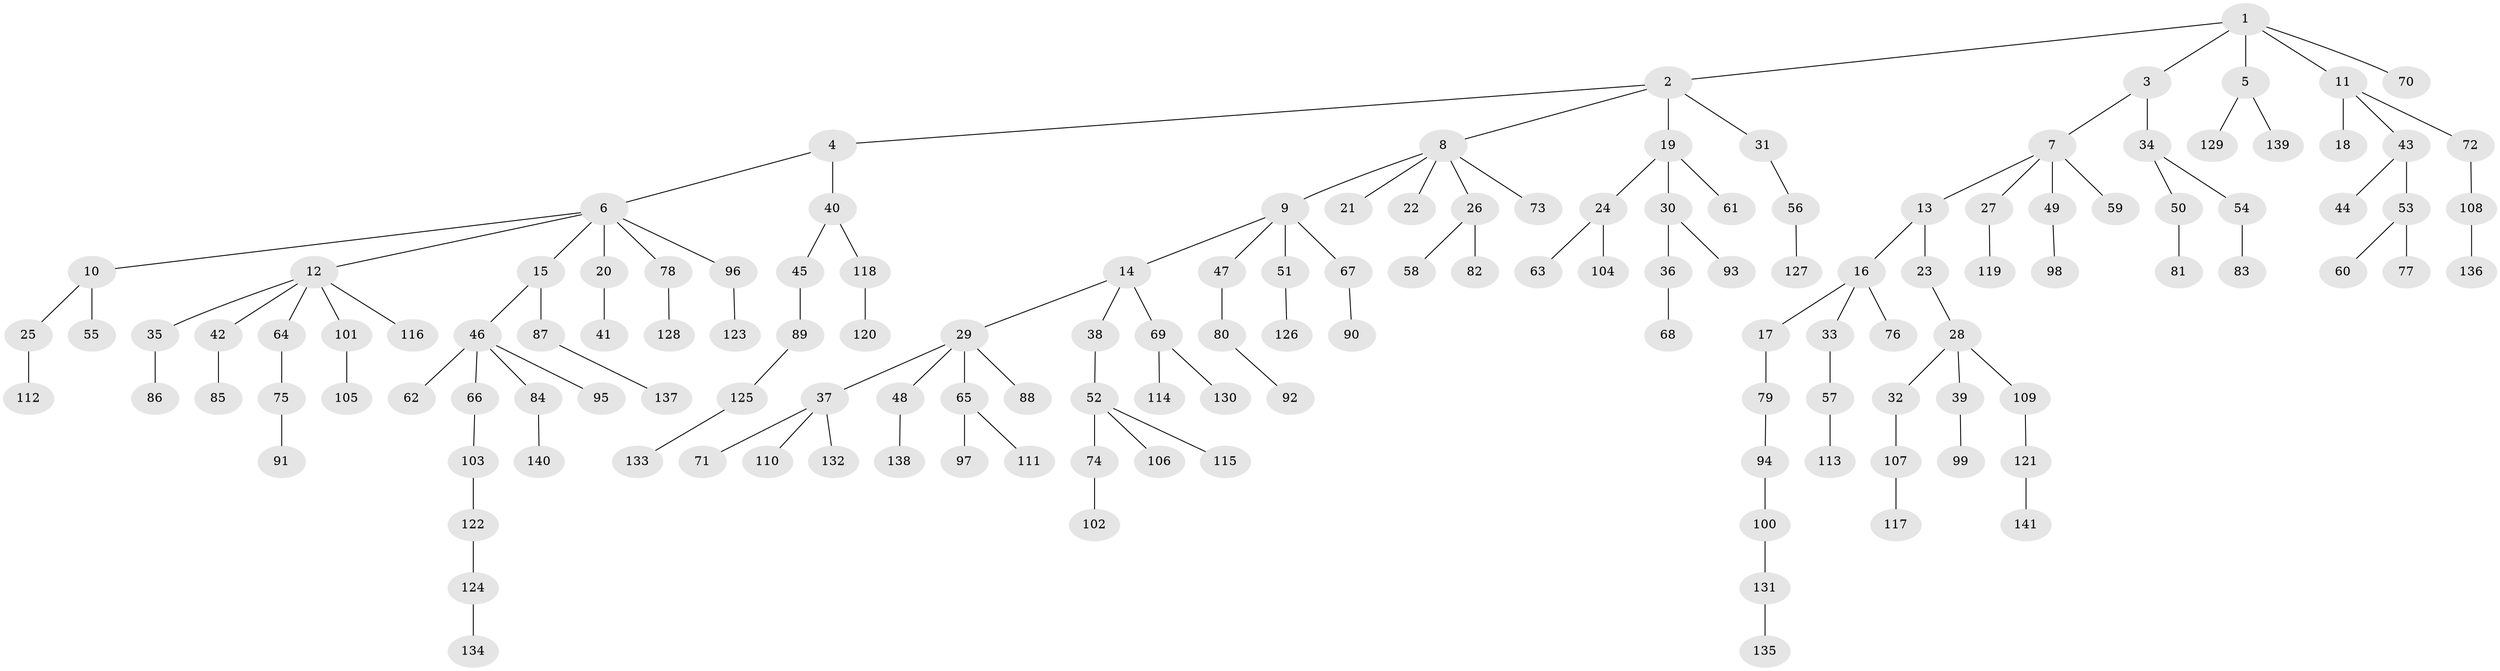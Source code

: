 // Generated by graph-tools (version 1.1) at 2025/11/02/27/25 16:11:28]
// undirected, 141 vertices, 140 edges
graph export_dot {
graph [start="1"]
  node [color=gray90,style=filled];
  1;
  2;
  3;
  4;
  5;
  6;
  7;
  8;
  9;
  10;
  11;
  12;
  13;
  14;
  15;
  16;
  17;
  18;
  19;
  20;
  21;
  22;
  23;
  24;
  25;
  26;
  27;
  28;
  29;
  30;
  31;
  32;
  33;
  34;
  35;
  36;
  37;
  38;
  39;
  40;
  41;
  42;
  43;
  44;
  45;
  46;
  47;
  48;
  49;
  50;
  51;
  52;
  53;
  54;
  55;
  56;
  57;
  58;
  59;
  60;
  61;
  62;
  63;
  64;
  65;
  66;
  67;
  68;
  69;
  70;
  71;
  72;
  73;
  74;
  75;
  76;
  77;
  78;
  79;
  80;
  81;
  82;
  83;
  84;
  85;
  86;
  87;
  88;
  89;
  90;
  91;
  92;
  93;
  94;
  95;
  96;
  97;
  98;
  99;
  100;
  101;
  102;
  103;
  104;
  105;
  106;
  107;
  108;
  109;
  110;
  111;
  112;
  113;
  114;
  115;
  116;
  117;
  118;
  119;
  120;
  121;
  122;
  123;
  124;
  125;
  126;
  127;
  128;
  129;
  130;
  131;
  132;
  133;
  134;
  135;
  136;
  137;
  138;
  139;
  140;
  141;
  1 -- 2;
  1 -- 3;
  1 -- 5;
  1 -- 11;
  1 -- 70;
  2 -- 4;
  2 -- 8;
  2 -- 19;
  2 -- 31;
  3 -- 7;
  3 -- 34;
  4 -- 6;
  4 -- 40;
  5 -- 129;
  5 -- 139;
  6 -- 10;
  6 -- 12;
  6 -- 15;
  6 -- 20;
  6 -- 78;
  6 -- 96;
  7 -- 13;
  7 -- 27;
  7 -- 49;
  7 -- 59;
  8 -- 9;
  8 -- 21;
  8 -- 22;
  8 -- 26;
  8 -- 73;
  9 -- 14;
  9 -- 47;
  9 -- 51;
  9 -- 67;
  10 -- 25;
  10 -- 55;
  11 -- 18;
  11 -- 43;
  11 -- 72;
  12 -- 35;
  12 -- 42;
  12 -- 64;
  12 -- 101;
  12 -- 116;
  13 -- 16;
  13 -- 23;
  14 -- 29;
  14 -- 38;
  14 -- 69;
  15 -- 46;
  15 -- 87;
  16 -- 17;
  16 -- 33;
  16 -- 76;
  17 -- 79;
  19 -- 24;
  19 -- 30;
  19 -- 61;
  20 -- 41;
  23 -- 28;
  24 -- 63;
  24 -- 104;
  25 -- 112;
  26 -- 58;
  26 -- 82;
  27 -- 119;
  28 -- 32;
  28 -- 39;
  28 -- 109;
  29 -- 37;
  29 -- 48;
  29 -- 65;
  29 -- 88;
  30 -- 36;
  30 -- 93;
  31 -- 56;
  32 -- 107;
  33 -- 57;
  34 -- 50;
  34 -- 54;
  35 -- 86;
  36 -- 68;
  37 -- 71;
  37 -- 110;
  37 -- 132;
  38 -- 52;
  39 -- 99;
  40 -- 45;
  40 -- 118;
  42 -- 85;
  43 -- 44;
  43 -- 53;
  45 -- 89;
  46 -- 62;
  46 -- 66;
  46 -- 84;
  46 -- 95;
  47 -- 80;
  48 -- 138;
  49 -- 98;
  50 -- 81;
  51 -- 126;
  52 -- 74;
  52 -- 106;
  52 -- 115;
  53 -- 60;
  53 -- 77;
  54 -- 83;
  56 -- 127;
  57 -- 113;
  64 -- 75;
  65 -- 97;
  65 -- 111;
  66 -- 103;
  67 -- 90;
  69 -- 114;
  69 -- 130;
  72 -- 108;
  74 -- 102;
  75 -- 91;
  78 -- 128;
  79 -- 94;
  80 -- 92;
  84 -- 140;
  87 -- 137;
  89 -- 125;
  94 -- 100;
  96 -- 123;
  100 -- 131;
  101 -- 105;
  103 -- 122;
  107 -- 117;
  108 -- 136;
  109 -- 121;
  118 -- 120;
  121 -- 141;
  122 -- 124;
  124 -- 134;
  125 -- 133;
  131 -- 135;
}
